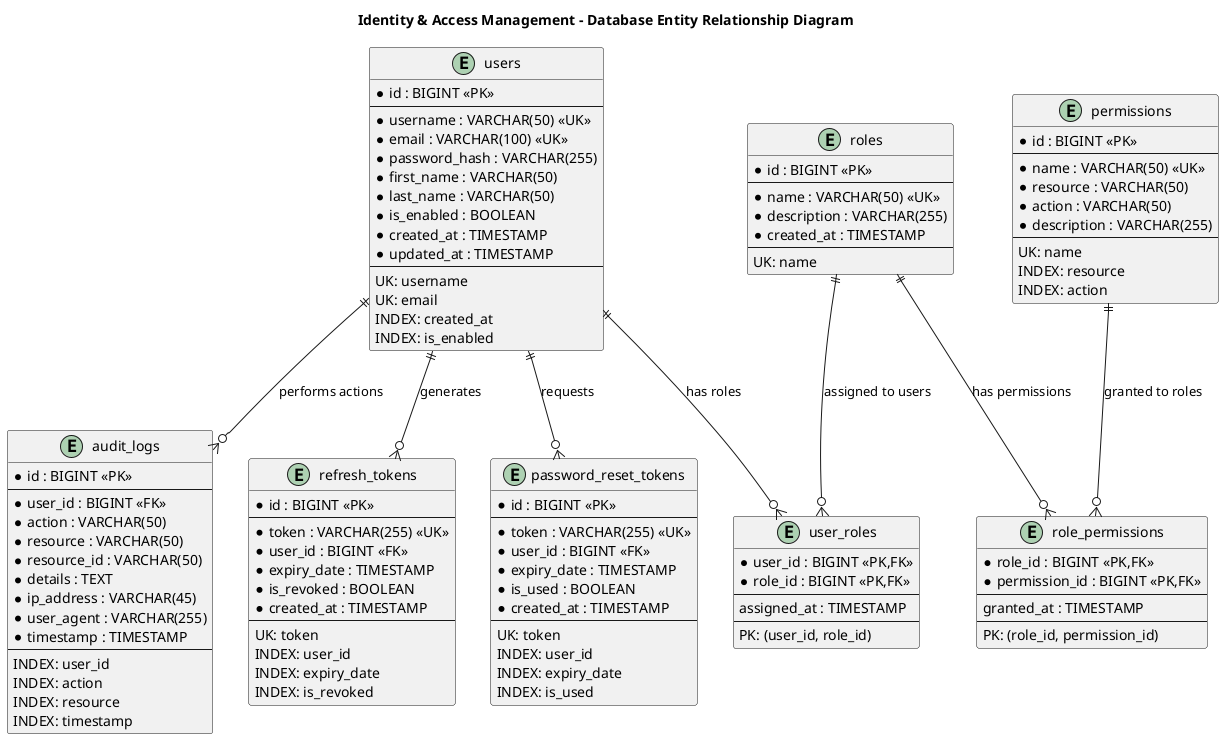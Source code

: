 @startuml IAM_Database_Diagram


title Identity & Access Management - Database Entity Relationship Diagram

' Database entities for IAM Bounded Context
entity "users" {
    * id : BIGINT <<PK>>
    --
    * username : VARCHAR(50) <<UK>>
    * email : VARCHAR(100) <<UK>>
    * password_hash : VARCHAR(255)
    * first_name : VARCHAR(50)
    * last_name : VARCHAR(50)
    * is_enabled : BOOLEAN
    * created_at : TIMESTAMP
    * updated_at : TIMESTAMP
    --
    UK: username
    UK: email
    INDEX: created_at
    INDEX: is_enabled
}

entity "roles" {
    * id : BIGINT <<PK>>
    --
    * name : VARCHAR(50) <<UK>>
    * description : VARCHAR(255)
    * created_at : TIMESTAMP
    --
    UK: name
}

entity "permissions" {
    * id : BIGINT <<PK>>
    --
    * name : VARCHAR(50) <<UK>>
    * resource : VARCHAR(50)
    * action : VARCHAR(50)
    * description : VARCHAR(255)
    --
    UK: name
    INDEX: resource
    INDEX: action
}

entity "user_roles" {
    * user_id : BIGINT <<PK,FK>>
    * role_id : BIGINT <<PK,FK>>
    --
    assigned_at : TIMESTAMP
    --
    PK: (user_id, role_id)
}

entity "role_permissions" {
    * role_id : BIGINT <<PK,FK>>
    * permission_id : BIGINT <<PK,FK>>
    --
    granted_at : TIMESTAMP
    --
    PK: (role_id, permission_id)
}

entity "refresh_tokens" {
    * id : BIGINT <<PK>>
    --
    * token : VARCHAR(255) <<UK>>
    * user_id : BIGINT <<FK>>
    * expiry_date : TIMESTAMP
    * is_revoked : BOOLEAN
    * created_at : TIMESTAMP
    --
    UK: token
    INDEX: user_id
    INDEX: expiry_date
    INDEX: is_revoked
}

entity "password_reset_tokens" {
    * id : BIGINT <<PK>>
    --
    * token : VARCHAR(255) <<UK>>
    * user_id : BIGINT <<FK>>
    * expiry_date : TIMESTAMP
    * is_used : BOOLEAN
    * created_at : TIMESTAMP
    --
    UK: token
    INDEX: user_id
    INDEX: expiry_date
    INDEX: is_used
}

entity "audit_logs" {
    * id : BIGINT <<PK>>
    --
    * user_id : BIGINT <<FK>>
    * action : VARCHAR(50)
    * resource : VARCHAR(50)
    * resource_id : VARCHAR(50)
    * details : TEXT
    * ip_address : VARCHAR(45)
    * user_agent : VARCHAR(255)
    * timestamp : TIMESTAMP
    --
    INDEX: user_id
    INDEX: action
    INDEX: resource
    INDEX: timestamp
}

' Relationships
users ||--o{ user_roles : "has roles"
roles ||--o{ user_roles : "assigned to users"
roles ||--o{ role_permissions : "has permissions"
permissions ||--o{ role_permissions : "granted to roles"
users ||--o{ refresh_tokens : "generates"
users ||--o{ password_reset_tokens : "requests"
users ||--o{ audit_logs : "performs actions"


@enduml